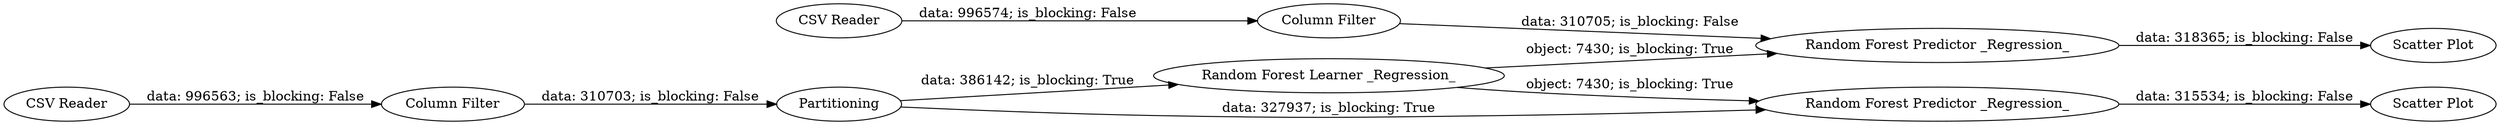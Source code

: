 digraph {
	"-7692456472207297975_2453" [label="CSV Reader"]
	"-7692456472207297975_2455" [label="Random Forest Predictor _Regression_"]
	"-7692456472207297975_2464" [label="Random Forest Learner _Regression_"]
	"-7692456472207297975_2454" [label=Partitioning]
	"-7692456472207297975_2461" [label="Random Forest Predictor _Regression_"]
	"-7692456472207297975_2447" [label="CSV Reader"]
	"-7692456472207297975_2462" [label="Scatter Plot"]
	"-7692456472207297975_2463" [label="Scatter Plot"]
	"-7692456472207297975_2451" [label="Column Filter"]
	"-7692456472207297975_2452" [label="Column Filter"]
	"-7692456472207297975_2452" -> "-7692456472207297975_2461" [label="data: 310705; is_blocking: False"]
	"-7692456472207297975_2461" -> "-7692456472207297975_2463" [label="data: 318365; is_blocking: False"]
	"-7692456472207297975_2464" -> "-7692456472207297975_2455" [label="object: 7430; is_blocking: True"]
	"-7692456472207297975_2464" -> "-7692456472207297975_2461" [label="object: 7430; is_blocking: True"]
	"-7692456472207297975_2453" -> "-7692456472207297975_2452" [label="data: 996574; is_blocking: False"]
	"-7692456472207297975_2451" -> "-7692456472207297975_2454" [label="data: 310703; is_blocking: False"]
	"-7692456472207297975_2454" -> "-7692456472207297975_2464" [label="data: 386142; is_blocking: True"]
	"-7692456472207297975_2454" -> "-7692456472207297975_2455" [label="data: 327937; is_blocking: True"]
	"-7692456472207297975_2455" -> "-7692456472207297975_2462" [label="data: 315534; is_blocking: False"]
	"-7692456472207297975_2447" -> "-7692456472207297975_2451" [label="data: 996563; is_blocking: False"]
	rankdir=LR
}
